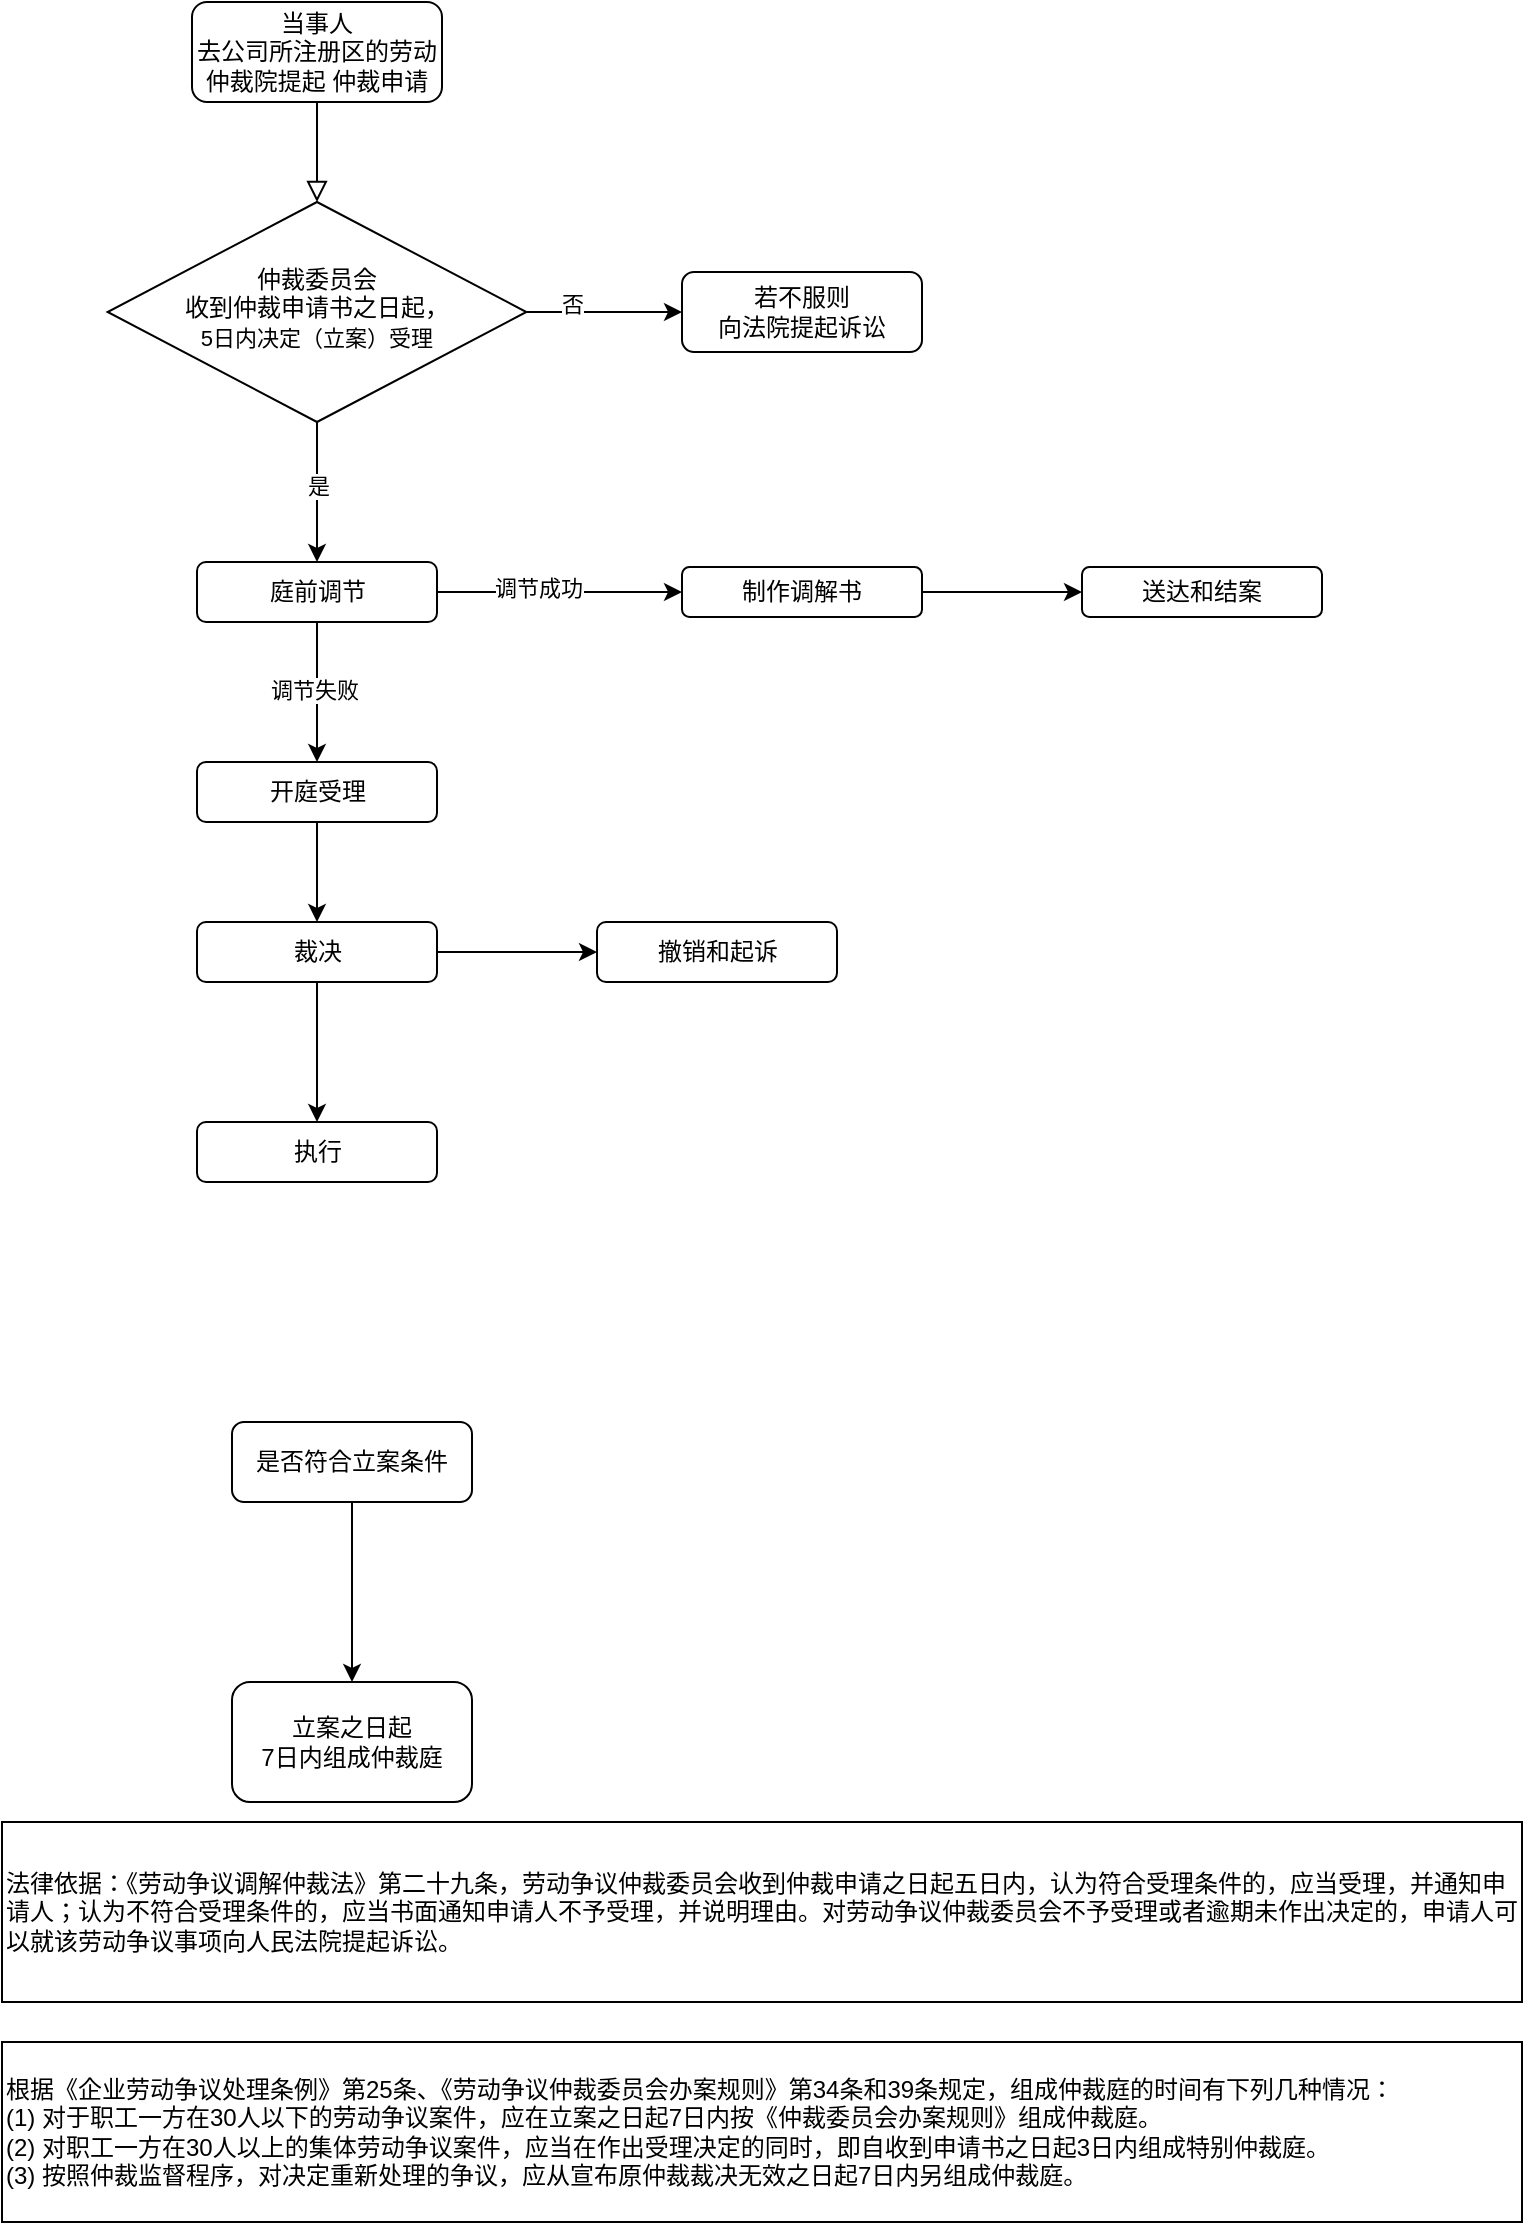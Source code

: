 <mxfile version="21.7.2" type="github">
  <diagram id="C5RBs43oDa-KdzZeNtuy" name="Page-1">
    <mxGraphModel dx="1802" dy="854" grid="1" gridSize="10" guides="1" tooltips="1" connect="1" arrows="1" fold="1" page="1" pageScale="1" pageWidth="827" pageHeight="1169" math="0" shadow="0">
      <root>
        <mxCell id="WIyWlLk6GJQsqaUBKTNV-0" />
        <mxCell id="WIyWlLk6GJQsqaUBKTNV-1" parent="WIyWlLk6GJQsqaUBKTNV-0" />
        <mxCell id="WIyWlLk6GJQsqaUBKTNV-2" value="" style="rounded=0;html=1;jettySize=auto;orthogonalLoop=1;fontSize=11;endArrow=block;endFill=0;endSize=8;strokeWidth=1;shadow=0;labelBackgroundColor=none;edgeStyle=orthogonalEdgeStyle;" parent="WIyWlLk6GJQsqaUBKTNV-1" source="WIyWlLk6GJQsqaUBKTNV-3" target="WIyWlLk6GJQsqaUBKTNV-6" edge="1">
          <mxGeometry relative="1" as="geometry" />
        </mxCell>
        <mxCell id="WIyWlLk6GJQsqaUBKTNV-3" value="当事人&lt;br&gt;去公司所注册区的劳动仲裁院提起 仲裁申请" style="rounded=1;whiteSpace=wrap;html=1;fontSize=12;glass=0;strokeWidth=1;shadow=0;" parent="WIyWlLk6GJQsqaUBKTNV-1" vertex="1">
          <mxGeometry x="155" y="90" width="125" height="50" as="geometry" />
        </mxCell>
        <mxCell id="mZqY9pv6k2UXkb8xHDxB-16" style="edgeStyle=orthogonalEdgeStyle;rounded=0;orthogonalLoop=1;jettySize=auto;html=1;entryX=0.5;entryY=0;entryDx=0;entryDy=0;" edge="1" parent="WIyWlLk6GJQsqaUBKTNV-1" source="WIyWlLk6GJQsqaUBKTNV-6">
          <mxGeometry relative="1" as="geometry">
            <mxPoint x="217.5" y="370" as="targetPoint" />
          </mxGeometry>
        </mxCell>
        <mxCell id="mZqY9pv6k2UXkb8xHDxB-22" value="是" style="edgeLabel;html=1;align=center;verticalAlign=middle;resizable=0;points=[];" vertex="1" connectable="0" parent="mZqY9pv6k2UXkb8xHDxB-16">
          <mxGeometry x="-0.086" relative="1" as="geometry">
            <mxPoint as="offset" />
          </mxGeometry>
        </mxCell>
        <mxCell id="mZqY9pv6k2UXkb8xHDxB-20" style="edgeStyle=orthogonalEdgeStyle;rounded=0;orthogonalLoop=1;jettySize=auto;html=1;exitX=1;exitY=0.5;exitDx=0;exitDy=0;entryX=0;entryY=0.5;entryDx=0;entryDy=0;" edge="1" parent="WIyWlLk6GJQsqaUBKTNV-1" source="WIyWlLk6GJQsqaUBKTNV-6">
          <mxGeometry relative="1" as="geometry">
            <mxPoint x="400" y="245" as="targetPoint" />
          </mxGeometry>
        </mxCell>
        <mxCell id="mZqY9pv6k2UXkb8xHDxB-21" value="否" style="edgeLabel;html=1;align=center;verticalAlign=middle;resizable=0;points=[];" vertex="1" connectable="0" parent="mZqY9pv6k2UXkb8xHDxB-20">
          <mxGeometry x="-0.429" y="4" relative="1" as="geometry">
            <mxPoint as="offset" />
          </mxGeometry>
        </mxCell>
        <mxCell id="WIyWlLk6GJQsqaUBKTNV-6" value="仲裁委员会&lt;br&gt;收到仲裁申请书之日起，&lt;br style=&quot;border-color: var(--border-color); font-size: 11px;&quot;&gt;&lt;span style=&quot;font-size: 11px; background-color: rgb(255, 255, 255);&quot;&gt;5日内决定（立案）受理&lt;/span&gt;" style="rhombus;whiteSpace=wrap;html=1;shadow=0;fontFamily=Helvetica;fontSize=12;align=center;strokeWidth=1;spacing=6;spacingTop=-4;" parent="WIyWlLk6GJQsqaUBKTNV-1" vertex="1">
          <mxGeometry x="112.81" y="190" width="209.38" height="110" as="geometry" />
        </mxCell>
        <mxCell id="WIyWlLk6GJQsqaUBKTNV-7" value="若不服则&lt;br&gt;向法院提起诉讼" style="rounded=1;whiteSpace=wrap;html=1;fontSize=12;glass=0;strokeWidth=1;shadow=0;" parent="WIyWlLk6GJQsqaUBKTNV-1" vertex="1">
          <mxGeometry x="400" y="225" width="120" height="40" as="geometry" />
        </mxCell>
        <mxCell id="mZqY9pv6k2UXkb8xHDxB-11" style="edgeStyle=orthogonalEdgeStyle;rounded=0;orthogonalLoop=1;jettySize=auto;html=1;entryX=0.5;entryY=0;entryDx=0;entryDy=0;" edge="1" parent="WIyWlLk6GJQsqaUBKTNV-1" source="WIyWlLk6GJQsqaUBKTNV-11" target="mZqY9pv6k2UXkb8xHDxB-13">
          <mxGeometry relative="1" as="geometry">
            <mxPoint x="238" y="810" as="targetPoint" />
          </mxGeometry>
        </mxCell>
        <mxCell id="WIyWlLk6GJQsqaUBKTNV-11" value="是否符合立案条件" style="rounded=1;whiteSpace=wrap;html=1;fontSize=12;glass=0;strokeWidth=1;shadow=0;" parent="WIyWlLk6GJQsqaUBKTNV-1" vertex="1">
          <mxGeometry x="175" y="800" width="120" height="40" as="geometry" />
        </mxCell>
        <mxCell id="mZqY9pv6k2UXkb8xHDxB-7" value="法律依据：《劳动争议调解仲裁法》第二十九条，劳动争议仲裁委员会收到仲裁申请之日起五日内，认为符合受理条件的，应当受理，并通知申请人；认为不符合受理条件的，应当书面通知申请人不予受理，并说明理由。对劳动争议仲裁委员会不予受理或者逾期未作出决定的，申请人可以就该劳动争议事项向人民法院提起诉讼。" style="whiteSpace=wrap;html=1;align=left;" vertex="1" parent="WIyWlLk6GJQsqaUBKTNV-1">
          <mxGeometry x="60" y="1000" width="760" height="90" as="geometry" />
        </mxCell>
        <mxCell id="mZqY9pv6k2UXkb8xHDxB-9" value="&lt;div style=&quot;border-color: var(--border-color);&quot;&gt;根据《企业劳动争议处理条例》第25条、《劳动争议仲裁委员会办案规则》第34条和39条规定，组成仲裁庭的时间有下列几种情况：&lt;/div&gt;&lt;div style=&quot;border-color: var(--border-color);&quot;&gt;&lt;span style=&quot;background-color: initial;&quot;&gt;(1) 对于职工一方在30人以下的劳动争议案件，应在立案之日起7日内按《仲裁委员会办案规则》组成仲裁庭。&lt;/span&gt;&lt;/div&gt;&lt;div style=&quot;border-color: var(--border-color);&quot;&gt;&lt;span style=&quot;background-color: initial;&quot;&gt;(2) 对职工一方在30人以上的集体劳动争议案件，应当在作出受理决定的同时，即自收到申请书之日起3日内组成特别仲裁庭。&lt;/span&gt;&lt;/div&gt;&lt;div style=&quot;border-color: var(--border-color);&quot;&gt;&lt;span style=&quot;background-color: initial;&quot;&gt;(3) 按照仲裁监督程序，对决定重新处理的争议，应从宣布原仲裁裁决无效之日起7日内另组成仲裁庭。&lt;/span&gt;&lt;/div&gt;" style="whiteSpace=wrap;html=1;align=left;" vertex="1" parent="WIyWlLk6GJQsqaUBKTNV-1">
          <mxGeometry x="60" y="1110" width="760" height="90" as="geometry" />
        </mxCell>
        <mxCell id="mZqY9pv6k2UXkb8xHDxB-13" value="立案之日起&lt;br style=&quot;border-color: var(--border-color);&quot;&gt;7日内组成仲裁庭" style="rounded=1;whiteSpace=wrap;html=1;" vertex="1" parent="WIyWlLk6GJQsqaUBKTNV-1">
          <mxGeometry x="175" y="930" width="120" height="60" as="geometry" />
        </mxCell>
        <mxCell id="mZqY9pv6k2UXkb8xHDxB-26" value="" style="edgeStyle=orthogonalEdgeStyle;rounded=0;orthogonalLoop=1;jettySize=auto;html=1;" edge="1" parent="WIyWlLk6GJQsqaUBKTNV-1" source="mZqY9pv6k2UXkb8xHDxB-24" target="mZqY9pv6k2UXkb8xHDxB-25">
          <mxGeometry relative="1" as="geometry" />
        </mxCell>
        <mxCell id="mZqY9pv6k2UXkb8xHDxB-28" value="调节成功" style="edgeLabel;html=1;align=center;verticalAlign=middle;resizable=0;points=[];" vertex="1" connectable="0" parent="mZqY9pv6k2UXkb8xHDxB-26">
          <mxGeometry x="-0.185" y="2" relative="1" as="geometry">
            <mxPoint as="offset" />
          </mxGeometry>
        </mxCell>
        <mxCell id="mZqY9pv6k2UXkb8xHDxB-32" value="" style="edgeStyle=orthogonalEdgeStyle;rounded=0;orthogonalLoop=1;jettySize=auto;html=1;" edge="1" parent="WIyWlLk6GJQsqaUBKTNV-1" source="mZqY9pv6k2UXkb8xHDxB-24" target="mZqY9pv6k2UXkb8xHDxB-31">
          <mxGeometry relative="1" as="geometry" />
        </mxCell>
        <mxCell id="mZqY9pv6k2UXkb8xHDxB-33" value="调节失败" style="edgeLabel;html=1;align=center;verticalAlign=middle;resizable=0;points=[];" vertex="1" connectable="0" parent="mZqY9pv6k2UXkb8xHDxB-32">
          <mxGeometry x="-0.05" y="-2" relative="1" as="geometry">
            <mxPoint as="offset" />
          </mxGeometry>
        </mxCell>
        <mxCell id="mZqY9pv6k2UXkb8xHDxB-24" value="庭前调节" style="rounded=1;whiteSpace=wrap;html=1;" vertex="1" parent="WIyWlLk6GJQsqaUBKTNV-1">
          <mxGeometry x="157.5" y="370" width="120" height="30" as="geometry" />
        </mxCell>
        <mxCell id="mZqY9pv6k2UXkb8xHDxB-30" value="" style="edgeStyle=orthogonalEdgeStyle;rounded=0;orthogonalLoop=1;jettySize=auto;html=1;" edge="1" parent="WIyWlLk6GJQsqaUBKTNV-1" source="mZqY9pv6k2UXkb8xHDxB-25" target="mZqY9pv6k2UXkb8xHDxB-29">
          <mxGeometry relative="1" as="geometry" />
        </mxCell>
        <mxCell id="mZqY9pv6k2UXkb8xHDxB-25" value="制作调解书" style="whiteSpace=wrap;html=1;rounded=1;" vertex="1" parent="WIyWlLk6GJQsqaUBKTNV-1">
          <mxGeometry x="400" y="372.5" width="120" height="25" as="geometry" />
        </mxCell>
        <mxCell id="mZqY9pv6k2UXkb8xHDxB-29" value="送达和结案" style="whiteSpace=wrap;html=1;rounded=1;" vertex="1" parent="WIyWlLk6GJQsqaUBKTNV-1">
          <mxGeometry x="600" y="372.5" width="120" height="25" as="geometry" />
        </mxCell>
        <mxCell id="mZqY9pv6k2UXkb8xHDxB-35" value="" style="edgeStyle=orthogonalEdgeStyle;rounded=0;orthogonalLoop=1;jettySize=auto;html=1;" edge="1" parent="WIyWlLk6GJQsqaUBKTNV-1" source="mZqY9pv6k2UXkb8xHDxB-31" target="mZqY9pv6k2UXkb8xHDxB-34">
          <mxGeometry relative="1" as="geometry" />
        </mxCell>
        <mxCell id="mZqY9pv6k2UXkb8xHDxB-31" value="开庭受理" style="rounded=1;whiteSpace=wrap;html=1;" vertex="1" parent="WIyWlLk6GJQsqaUBKTNV-1">
          <mxGeometry x="157.5" y="470" width="120" height="30" as="geometry" />
        </mxCell>
        <mxCell id="mZqY9pv6k2UXkb8xHDxB-39" value="" style="edgeStyle=orthogonalEdgeStyle;rounded=0;orthogonalLoop=1;jettySize=auto;html=1;" edge="1" parent="WIyWlLk6GJQsqaUBKTNV-1" source="mZqY9pv6k2UXkb8xHDxB-34" target="mZqY9pv6k2UXkb8xHDxB-38">
          <mxGeometry relative="1" as="geometry" />
        </mxCell>
        <mxCell id="mZqY9pv6k2UXkb8xHDxB-41" value="" style="edgeStyle=orthogonalEdgeStyle;rounded=0;orthogonalLoop=1;jettySize=auto;html=1;" edge="1" parent="WIyWlLk6GJQsqaUBKTNV-1" source="mZqY9pv6k2UXkb8xHDxB-34" target="mZqY9pv6k2UXkb8xHDxB-40">
          <mxGeometry relative="1" as="geometry" />
        </mxCell>
        <mxCell id="mZqY9pv6k2UXkb8xHDxB-34" value="裁决" style="rounded=1;whiteSpace=wrap;html=1;" vertex="1" parent="WIyWlLk6GJQsqaUBKTNV-1">
          <mxGeometry x="157.5" y="550" width="120" height="30" as="geometry" />
        </mxCell>
        <mxCell id="mZqY9pv6k2UXkb8xHDxB-38" value="执行" style="rounded=1;whiteSpace=wrap;html=1;" vertex="1" parent="WIyWlLk6GJQsqaUBKTNV-1">
          <mxGeometry x="157.5" y="650" width="120" height="30" as="geometry" />
        </mxCell>
        <mxCell id="mZqY9pv6k2UXkb8xHDxB-40" value="撤销和起诉" style="rounded=1;whiteSpace=wrap;html=1;" vertex="1" parent="WIyWlLk6GJQsqaUBKTNV-1">
          <mxGeometry x="357.5" y="550" width="120" height="30" as="geometry" />
        </mxCell>
      </root>
    </mxGraphModel>
  </diagram>
</mxfile>
